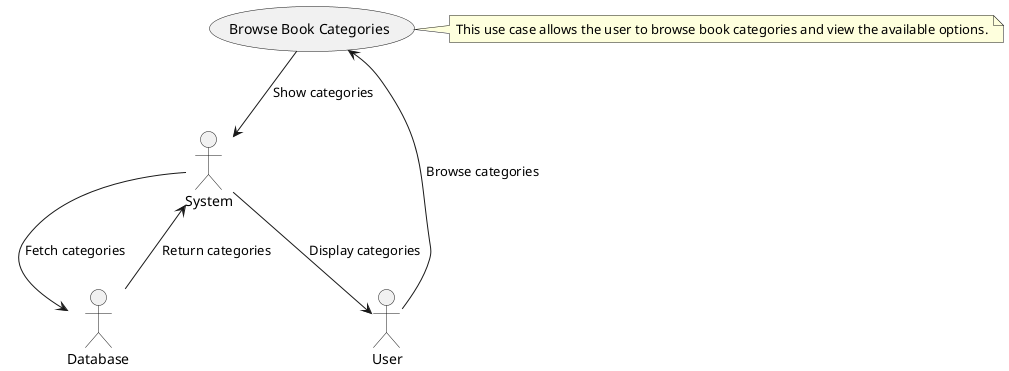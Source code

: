 @startuml

:User: as User
:System: as System
:Database: as Database

(Browse Book Categories) as (UC3)

User --> (UC3) : "Browse categories"
(UC3) --> System : "Show categories"
System --> Database : "Fetch categories"
Database --> System : "Return categories"
System --> User : "Display categories"

note right of (UC3)
This use case allows the user to browse book categories and view the available options.
end note

@enduml
